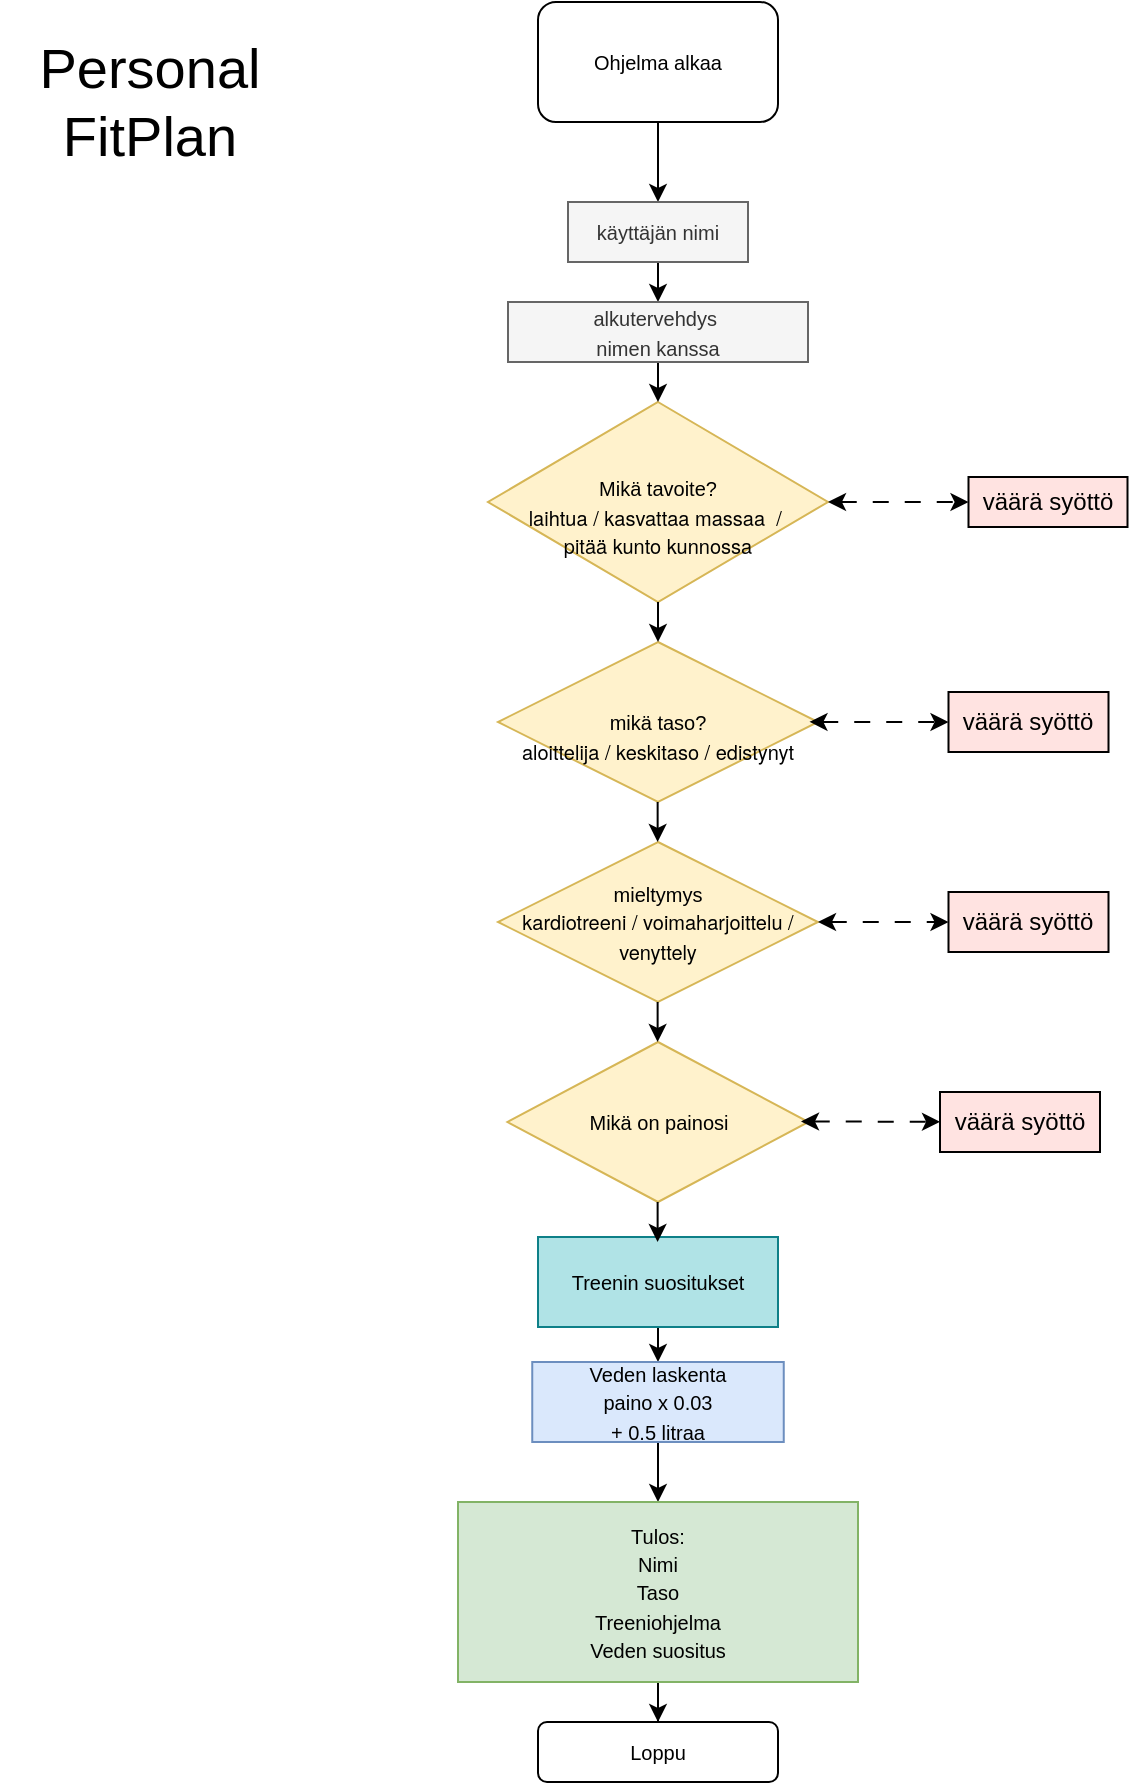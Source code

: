 <mxfile version="27.0.8">
  <diagram name="Sivu-1" id="BHcu0ms929qGW9cuDSSE">
    <mxGraphModel dx="842" dy="611" grid="1" gridSize="10" guides="1" tooltips="1" connect="1" arrows="1" fold="1" page="1" pageScale="1" pageWidth="827" pageHeight="1169" math="0" shadow="0">
      <root>
        <mxCell id="0" />
        <mxCell id="1" parent="0" />
        <mxCell id="l7SoQfaUpbFR2vdVuzcl-1" value="&lt;font style=&quot;font-size: 10px;&quot;&gt;Ohjelma alkaa&lt;/font&gt;" style="rounded=1;whiteSpace=wrap;html=1;" parent="1" vertex="1">
          <mxGeometry x="339" y="40" width="120" height="60" as="geometry" />
        </mxCell>
        <mxCell id="l7SoQfaUpbFR2vdVuzcl-2" value="" style="endArrow=classic;html=1;rounded=0;exitX=0.5;exitY=1;exitDx=0;exitDy=0;entryX=0.5;entryY=0;entryDx=0;entryDy=0;" parent="1" source="N0albN0jINHC4ia6SpSg-25" edge="1">
          <mxGeometry width="50" height="50" relative="1" as="geometry">
            <mxPoint x="609.5" y="280" as="sourcePoint" />
            <mxPoint x="399.5" y="150" as="targetPoint" />
          </mxGeometry>
        </mxCell>
        <mxCell id="l7SoQfaUpbFR2vdVuzcl-6" value="&lt;font style=&quot;font-size: 10px;&quot;&gt;&lt;br&gt;&lt;/font&gt;&lt;div&gt;&lt;font style=&quot;font-size: 10px;&quot;&gt;Mikä tavoite?&lt;/font&gt;&lt;/div&gt;&lt;div&gt;&lt;font style=&quot;font-size: 10px;&quot;&gt;&lt;span style=&quot;font-family: &amp;quot;Helvetica Neue&amp;quot;;&quot;&gt;laihtua / kasvattaa massaa&lt;/span&gt;&lt;span style=&quot;font-family: &amp;quot;Helvetica Neue&amp;quot;;&quot;&gt;&amp;nbsp; &lt;/span&gt;&lt;span style=&quot;font-family: &amp;quot;Helvetica Neue&amp;quot;;&quot;&gt;/&amp;nbsp;&lt;/span&gt;&lt;/font&gt;&lt;/div&gt;&lt;div&gt;&lt;font style=&quot;font-size: 10px;&quot;&gt;&lt;span style=&quot;font-family: &amp;quot;Helvetica Neue&amp;quot;;&quot;&gt;pitää kunto kunnossa&lt;/span&gt;&lt;/font&gt;&lt;/div&gt;" style="rhombus;whiteSpace=wrap;html=1;fillColor=#fff2cc;strokeColor=#d6b656;" parent="1" vertex="1">
          <mxGeometry x="314" y="240" width="170" height="100" as="geometry" />
        </mxCell>
        <mxCell id="N0albN0jINHC4ia6SpSg-5" value="&lt;font style=&quot;font-size: 10px;&quot;&gt;&amp;nbsp;&lt;/font&gt;&lt;div&gt;&lt;font style=&quot;font-size: 10px;&quot;&gt;mikä taso?&lt;/font&gt;&lt;/div&gt;&lt;div&gt;&lt;span style=&quot;font-family: &amp;quot;Helvetica Neue&amp;quot;;&quot;&gt;&lt;font style=&quot;font-size: 10px;&quot;&gt;aloittelija / keskitaso / edistynyt&lt;/font&gt;&lt;/span&gt;&lt;/div&gt;" style="rhombus;whiteSpace=wrap;html=1;fillColor=#fff2cc;strokeColor=#d6b656;" parent="1" vertex="1">
          <mxGeometry x="319" y="360" width="160" height="80" as="geometry" />
        </mxCell>
        <mxCell id="N0albN0jINHC4ia6SpSg-8" value="&lt;font style=&quot;font-size: 10px;&quot;&gt;mieltymys&lt;/font&gt;&lt;div&gt;&lt;font style=&quot;font-size: 10px;&quot;&gt;&lt;span style=&quot;font-family: &amp;quot;Helvetica Neue&amp;quot;;&quot;&gt;kardiotreeni / voimaharjoittelu / venyttely&lt;/span&gt;&lt;/font&gt;&lt;/div&gt;" style="rhombus;whiteSpace=wrap;html=1;fillColor=#fff2cc;strokeColor=#d6b656;" parent="1" vertex="1">
          <mxGeometry x="319" y="460" width="160" height="80" as="geometry" />
        </mxCell>
        <mxCell id="N0albN0jINHC4ia6SpSg-9" value="" style="edgeStyle=orthogonalEdgeStyle;rounded=0;orthogonalLoop=1;jettySize=auto;html=1;" parent="1" edge="1">
          <mxGeometry relative="1" as="geometry">
            <mxPoint x="398.82" y="440" as="sourcePoint" />
            <mxPoint x="398.82" y="460" as="targetPoint" />
          </mxGeometry>
        </mxCell>
        <mxCell id="N0albN0jINHC4ia6SpSg-14" style="edgeStyle=orthogonalEdgeStyle;rounded=0;orthogonalLoop=1;jettySize=auto;html=1;exitX=0.5;exitY=1;exitDx=0;exitDy=0;" parent="1" source="l7SoQfaUpbFR2vdVuzcl-1" target="l7SoQfaUpbFR2vdVuzcl-1" edge="1">
          <mxGeometry relative="1" as="geometry" />
        </mxCell>
        <mxCell id="N0albN0jINHC4ia6SpSg-16" style="edgeStyle=orthogonalEdgeStyle;rounded=0;orthogonalLoop=1;jettySize=auto;html=1;exitX=0.5;exitY=1;exitDx=0;exitDy=0;" parent="1" edge="1">
          <mxGeometry relative="1" as="geometry">
            <mxPoint x="399.5" y="170" as="sourcePoint" />
            <mxPoint x="399.5" y="170" as="targetPoint" />
          </mxGeometry>
        </mxCell>
        <mxCell id="N0albN0jINHC4ia6SpSg-17" value="" style="endArrow=classic;html=1;rounded=0;" parent="1" edge="1">
          <mxGeometry width="50" height="50" relative="1" as="geometry">
            <mxPoint x="399.01" y="170" as="sourcePoint" />
            <mxPoint x="399" y="190" as="targetPoint" />
          </mxGeometry>
        </mxCell>
        <mxCell id="N0albN0jINHC4ia6SpSg-18" value="" style="endArrow=classic;html=1;rounded=0;" parent="1" edge="1">
          <mxGeometry width="50" height="50" relative="1" as="geometry">
            <mxPoint x="399.01" y="220" as="sourcePoint" />
            <mxPoint x="399" y="240" as="targetPoint" />
          </mxGeometry>
        </mxCell>
        <mxCell id="N0albN0jINHC4ia6SpSg-23" value="väärä syöttö" style="rounded=0;whiteSpace=wrap;html=1;fillColor=#FFE3E1;strokeColor=light-dark(#000000, #d7817e);" parent="1" vertex="1">
          <mxGeometry x="554.25" y="277.5" width="79.5" height="25" as="geometry" />
        </mxCell>
        <mxCell id="N0albN0jINHC4ia6SpSg-24" value="" style="endArrow=classic;html=1;rounded=0;dashed=1;startArrow=classic;startFill=1;exitX=1;exitY=0.5;exitDx=0;exitDy=0;dashPattern=8 8;entryX=0;entryY=0.5;entryDx=0;entryDy=0;" parent="1" source="l7SoQfaUpbFR2vdVuzcl-6" target="N0albN0jINHC4ia6SpSg-23" edge="1">
          <mxGeometry width="50" height="50" relative="1" as="geometry">
            <mxPoint x="508.5" y="279.81" as="sourcePoint" />
            <mxPoint x="553.75" y="279.81" as="targetPoint" />
          </mxGeometry>
        </mxCell>
        <mxCell id="N0albN0jINHC4ia6SpSg-27" value="" style="endArrow=classic;html=1;rounded=0;exitX=0.5;exitY=1;exitDx=0;exitDy=0;entryX=0.5;entryY=0;entryDx=0;entryDy=0;" parent="1" source="l7SoQfaUpbFR2vdVuzcl-1" target="N0albN0jINHC4ia6SpSg-25" edge="1">
          <mxGeometry width="50" height="50" relative="1" as="geometry">
            <mxPoint x="399.5" y="100" as="sourcePoint" />
            <mxPoint x="399.5" y="150" as="targetPoint" />
          </mxGeometry>
        </mxCell>
        <mxCell id="N0albN0jINHC4ia6SpSg-25" value="&lt;font style=&quot;font-size: 10px;&quot;&gt;käyttäjän nimi&lt;/font&gt;" style="rounded=0;whiteSpace=wrap;html=1;fillColor=#f5f5f5;strokeColor=#666666;fontColor=#333333;" parent="1" vertex="1">
          <mxGeometry x="354" y="140" width="90" height="30" as="geometry" />
        </mxCell>
        <mxCell id="N0albN0jINHC4ia6SpSg-28" value="&lt;font style=&quot;font-size: 10px;&quot;&gt;alkutervehdys&amp;nbsp;&lt;/font&gt;&lt;div&gt;&lt;font style=&quot;font-size: 10px;&quot;&gt;nimen kanssa&lt;/font&gt;&lt;/div&gt;" style="rounded=0;whiteSpace=wrap;html=1;fillColor=#f5f5f5;strokeColor=#666666;fontColor=#333333;" parent="1" vertex="1">
          <mxGeometry x="324" y="190" width="150" height="30" as="geometry" />
        </mxCell>
        <mxCell id="N0albN0jINHC4ia6SpSg-29" value="väärä syöttö" style="rounded=0;whiteSpace=wrap;html=1;strokeColor=default;fillColor=#FFE3E1;" parent="1" vertex="1">
          <mxGeometry x="544.25" y="385" width="80" height="30" as="geometry" />
        </mxCell>
        <mxCell id="N0albN0jINHC4ia6SpSg-31" value="väärä syöttö" style="rounded=0;whiteSpace=wrap;html=1;fillColor=#FFE3E1;" parent="1" vertex="1">
          <mxGeometry x="544.25" y="485" width="80" height="30" as="geometry" />
        </mxCell>
        <mxCell id="N0albN0jINHC4ia6SpSg-33" value="&lt;font style=&quot;font-size: 10px;&quot;&gt;Mikä on painosi&lt;/font&gt;" style="rhombus;whiteSpace=wrap;html=1;fillColor=#fff2cc;strokeColor=#d6b656;" parent="1" vertex="1">
          <mxGeometry x="323.75" y="560" width="150.5" height="80" as="geometry" />
        </mxCell>
        <mxCell id="N0albN0jINHC4ia6SpSg-34" value="" style="edgeStyle=orthogonalEdgeStyle;rounded=0;orthogonalLoop=1;jettySize=auto;html=1;" parent="1" edge="1">
          <mxGeometry relative="1" as="geometry">
            <mxPoint x="398.82" y="540" as="sourcePoint" />
            <mxPoint x="398.82" y="560" as="targetPoint" />
            <Array as="points">
              <mxPoint x="398.82" y="560" />
              <mxPoint x="398.82" y="560" />
            </Array>
          </mxGeometry>
        </mxCell>
        <mxCell id="N0albN0jINHC4ia6SpSg-35" value="väärä syöttö" style="rounded=0;whiteSpace=wrap;html=1;fillColor=#FFE3E1;" parent="1" vertex="1">
          <mxGeometry x="540" y="585" width="80" height="30" as="geometry" />
        </mxCell>
        <mxCell id="N0albN0jINHC4ia6SpSg-42" value="" style="edgeStyle=orthogonalEdgeStyle;rounded=0;orthogonalLoop=1;jettySize=auto;html=1;" parent="1" source="N0albN0jINHC4ia6SpSg-37" target="N0albN0jINHC4ia6SpSg-40" edge="1">
          <mxGeometry relative="1" as="geometry">
            <Array as="points">
              <mxPoint x="395.25" y="730" />
              <mxPoint x="395.25" y="730" />
            </Array>
          </mxGeometry>
        </mxCell>
        <mxCell id="N0albN0jINHC4ia6SpSg-37" value="&lt;font style=&quot;font-size: 10px;&quot;&gt;Treenin suositukset&lt;/font&gt;" style="rounded=0;whiteSpace=wrap;html=1;fillColor=#b0e3e6;strokeColor=#0e8088;" parent="1" vertex="1">
          <mxGeometry x="339" y="657.5" width="120" height="45" as="geometry" />
        </mxCell>
        <mxCell id="N0albN0jINHC4ia6SpSg-38" value="" style="edgeStyle=orthogonalEdgeStyle;rounded=0;orthogonalLoop=1;jettySize=auto;html=1;" parent="1" edge="1">
          <mxGeometry relative="1" as="geometry">
            <mxPoint x="398.82" y="640" as="sourcePoint" />
            <mxPoint x="398.82" y="660" as="targetPoint" />
            <Array as="points">
              <mxPoint x="398.82" y="660" />
              <mxPoint x="398.82" y="660" />
            </Array>
          </mxGeometry>
        </mxCell>
        <mxCell id="N0albN0jINHC4ia6SpSg-39" value="&lt;font style=&quot;font-size: 10px;&quot;&gt;Loppu&lt;/font&gt;" style="rounded=1;whiteSpace=wrap;html=1;" parent="1" vertex="1">
          <mxGeometry x="339" y="900" width="120" height="30" as="geometry" />
        </mxCell>
        <mxCell id="N0albN0jINHC4ia6SpSg-44" style="edgeStyle=orthogonalEdgeStyle;rounded=0;orthogonalLoop=1;jettySize=auto;html=1;entryX=0.5;entryY=0;entryDx=0;entryDy=0;" parent="1" source="N0albN0jINHC4ia6SpSg-40" target="N0albN0jINHC4ia6SpSg-43" edge="1">
          <mxGeometry relative="1" as="geometry">
            <Array as="points">
              <mxPoint x="395" y="760" />
              <mxPoint x="395" y="760" />
            </Array>
          </mxGeometry>
        </mxCell>
        <mxCell id="N0albN0jINHC4ia6SpSg-40" value="&lt;font style=&quot;font-size: 10px;&quot;&gt;Veden laskenta&lt;/font&gt;&lt;div&gt;&lt;font style=&quot;font-size: 10px;&quot;&gt;paino x 0.03&lt;/font&gt;&lt;/div&gt;&lt;div&gt;&lt;font style=&quot;font-size: 10px;&quot;&gt;+ 0.5 litraa&lt;/font&gt;&lt;/div&gt;" style="rounded=0;whiteSpace=wrap;html=1;fillColor=#dae8fc;strokeColor=#6c8ebf;" parent="1" vertex="1">
          <mxGeometry x="336.125" y="720" width="125.75" height="40" as="geometry" />
        </mxCell>
        <mxCell id="N0albN0jINHC4ia6SpSg-45" style="edgeStyle=orthogonalEdgeStyle;rounded=0;orthogonalLoop=1;jettySize=auto;html=1;entryX=0.5;entryY=0;entryDx=0;entryDy=0;" parent="1" source="N0albN0jINHC4ia6SpSg-43" target="N0albN0jINHC4ia6SpSg-39" edge="1">
          <mxGeometry relative="1" as="geometry" />
        </mxCell>
        <mxCell id="N0albN0jINHC4ia6SpSg-43" value="&lt;font style=&quot;font-size: 10px;&quot;&gt;Tulos:&lt;/font&gt;&lt;div&gt;&lt;div style=&quot;white-space: nowrap;&quot;&gt;&lt;font style=&quot;font-size: 10px;&quot;&gt;Nimi&lt;/font&gt;&lt;/div&gt;&lt;div style=&quot;white-space: nowrap;&quot;&gt;&lt;font style=&quot;font-size: 10px;&quot;&gt;Taso&lt;/font&gt;&lt;/div&gt;&lt;div style=&quot;white-space: nowrap;&quot;&gt;&lt;font style=&quot;font-size: 10px;&quot;&gt;Treeniohjelma&lt;/font&gt;&lt;/div&gt;&lt;div style=&quot;white-space: nowrap;&quot;&gt;&lt;font style=&quot;font-size: 10px;&quot;&gt;Veden suositus&lt;/font&gt;&lt;/div&gt;&lt;/div&gt;" style="rounded=0;whiteSpace=wrap;html=1;fillColor=#d5e8d4;strokeColor=#82b366;" parent="1" vertex="1">
          <mxGeometry x="299" y="790" width="200" height="90" as="geometry" />
        </mxCell>
        <mxCell id="N0albN0jINHC4ia6SpSg-46" value="" style="endArrow=classic;html=1;rounded=0;dashed=1;startArrow=classic;startFill=1;exitX=1;exitY=0.5;exitDx=0;exitDy=0;dashPattern=8 8;" parent="1" target="N0albN0jINHC4ia6SpSg-29" edge="1">
          <mxGeometry width="50" height="50" relative="1" as="geometry">
            <mxPoint x="474.75" y="399.93" as="sourcePoint" />
            <mxPoint x="544.25" y="399.74" as="targetPoint" />
            <Array as="points">
              <mxPoint x="490" y="400" />
            </Array>
          </mxGeometry>
        </mxCell>
        <mxCell id="N0albN0jINHC4ia6SpSg-47" value="" style="endArrow=classic;html=1;rounded=0;dashed=1;startArrow=classic;startFill=1;exitX=1;exitY=0.5;exitDx=0;exitDy=0;dashPattern=8 8;" parent="1" source="N0albN0jINHC4ia6SpSg-8" target="N0albN0jINHC4ia6SpSg-31" edge="1">
          <mxGeometry width="50" height="50" relative="1" as="geometry">
            <mxPoint x="474.75" y="499.93" as="sourcePoint" />
            <mxPoint x="544.25" y="499.74" as="targetPoint" />
          </mxGeometry>
        </mxCell>
        <mxCell id="N0albN0jINHC4ia6SpSg-48" value="" style="endArrow=classic;html=1;rounded=0;dashed=1;startArrow=classic;startFill=1;exitX=1;exitY=0.5;exitDx=0;exitDy=0;dashPattern=8 8;" parent="1" target="N0albN0jINHC4ia6SpSg-35" edge="1">
          <mxGeometry width="50" height="50" relative="1" as="geometry">
            <mxPoint x="470.5" y="599.74" as="sourcePoint" />
            <mxPoint x="540" y="600" as="targetPoint" />
          </mxGeometry>
        </mxCell>
        <mxCell id="N0albN0jINHC4ia6SpSg-61" value="" style="endArrow=classic;html=1;rounded=0;exitX=0.5;exitY=1;exitDx=0;exitDy=0;entryX=0.5;entryY=0;entryDx=0;entryDy=0;" parent="1" source="l7SoQfaUpbFR2vdVuzcl-6" target="N0albN0jINHC4ia6SpSg-5" edge="1">
          <mxGeometry width="50" height="50" relative="1" as="geometry">
            <mxPoint x="395" y="330" as="sourcePoint" />
            <mxPoint x="395" y="360" as="targetPoint" />
          </mxGeometry>
        </mxCell>
        <mxCell id="N0albN0jINHC4ia6SpSg-63" value="&lt;span style=&quot;font-size: 28px;&quot;&gt;Personal FitPlan&lt;/span&gt;" style="text;html=1;align=center;verticalAlign=middle;whiteSpace=wrap;rounded=0;" parent="1" vertex="1">
          <mxGeometry x="70" y="50" width="150" height="80" as="geometry" />
        </mxCell>
      </root>
    </mxGraphModel>
  </diagram>
</mxfile>
